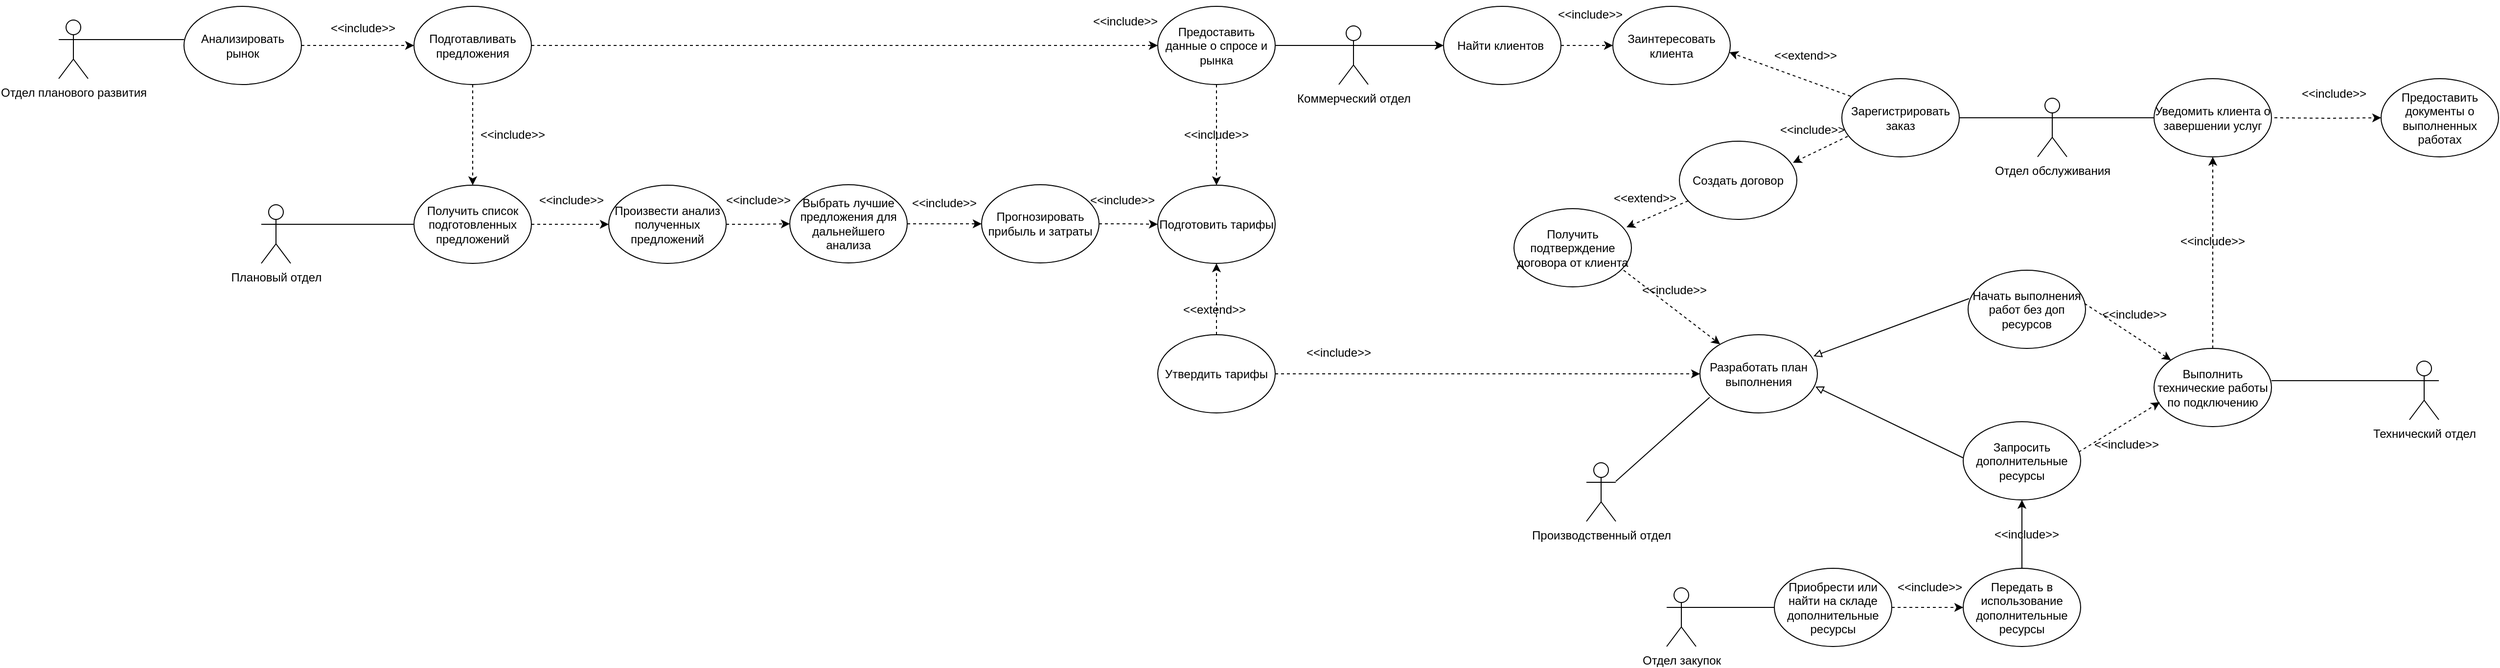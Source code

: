 <mxfile version="26.1.3">
  <diagram name="Страница — 1" id="-Z88o1OVe94oUlmGKbAs">
    <mxGraphModel dx="4097" dy="2191" grid="0" gridSize="10" guides="1" tooltips="1" connect="1" arrows="1" fold="1" page="1" pageScale="1" pageWidth="2339" pageHeight="3300" math="0" shadow="0">
      <root>
        <mxCell id="0" />
        <mxCell id="1" parent="0" />
        <mxCell id="kj0e2nadQdQcvHDCw8Em-1" value="Отдел планового развития" style="shape=umlActor;verticalLabelPosition=bottom;verticalAlign=top;html=1;strokeColor=default;labelPosition=center;align=center;" vertex="1" parent="1">
          <mxGeometry x="603" y="215.5" width="30" height="60" as="geometry" />
        </mxCell>
        <mxCell id="kj0e2nadQdQcvHDCw8Em-2" style="edgeStyle=orthogonalEdgeStyle;rounded=0;orthogonalLoop=1;jettySize=auto;html=1;exitX=1;exitY=0.333;exitDx=0;exitDy=0;exitPerimeter=0;endArrow=none;startFill=0;" edge="1" parent="1" source="kj0e2nadQdQcvHDCw8Em-3" target="kj0e2nadQdQcvHDCw8Em-77">
          <mxGeometry relative="1" as="geometry" />
        </mxCell>
        <mxCell id="kj0e2nadQdQcvHDCw8Em-3" value="Плановый отдел&lt;div&gt;&lt;br&gt;&lt;/div&gt;" style="shape=umlActor;verticalLabelPosition=bottom;verticalAlign=top;html=1;" vertex="1" parent="1">
          <mxGeometry x="810" y="404.5" width="30" height="60" as="geometry" />
        </mxCell>
        <mxCell id="kj0e2nadQdQcvHDCw8Em-4" value="Производственный отдел" style="shape=umlActor;verticalLabelPosition=bottom;verticalAlign=top;html=1;" vertex="1" parent="1">
          <mxGeometry x="2164" y="668.5" width="30" height="60" as="geometry" />
        </mxCell>
        <mxCell id="kj0e2nadQdQcvHDCw8Em-5" style="edgeStyle=orthogonalEdgeStyle;rounded=0;orthogonalLoop=1;jettySize=auto;html=1;exitX=1;exitY=0.5;exitDx=0;exitDy=0;entryX=0;entryY=0.5;entryDx=0;entryDy=0;endArrow=classic;startFill=0;endFill=1;dashed=1;" edge="1" parent="1" source="kj0e2nadQdQcvHDCw8Em-6" target="kj0e2nadQdQcvHDCw8Em-9">
          <mxGeometry relative="1" as="geometry" />
        </mxCell>
        <mxCell id="kj0e2nadQdQcvHDCw8Em-6" value="Анализировать рынок" style="ellipse;whiteSpace=wrap;html=1;" vertex="1" parent="1">
          <mxGeometry x="731" y="201.5" width="120" height="80" as="geometry" />
        </mxCell>
        <mxCell id="kj0e2nadQdQcvHDCw8Em-7" style="edgeStyle=orthogonalEdgeStyle;rounded=0;orthogonalLoop=1;jettySize=auto;html=1;exitX=1;exitY=0.5;exitDx=0;exitDy=0;entryX=0;entryY=0.5;entryDx=0;entryDy=0;endArrow=classic;startFill=0;dashed=1;endFill=1;" edge="1" parent="1" source="kj0e2nadQdQcvHDCw8Em-9" target="kj0e2nadQdQcvHDCw8Em-11">
          <mxGeometry relative="1" as="geometry" />
        </mxCell>
        <mxCell id="kj0e2nadQdQcvHDCw8Em-8" style="edgeStyle=orthogonalEdgeStyle;rounded=0;orthogonalLoop=1;jettySize=auto;html=1;exitX=0.5;exitY=1;exitDx=0;exitDy=0;entryX=0.5;entryY=0;entryDx=0;entryDy=0;dashed=1;" edge="1" parent="1" source="kj0e2nadQdQcvHDCw8Em-9" target="kj0e2nadQdQcvHDCw8Em-77">
          <mxGeometry relative="1" as="geometry" />
        </mxCell>
        <mxCell id="kj0e2nadQdQcvHDCw8Em-9" value="Подготавливать предложения" style="ellipse;whiteSpace=wrap;html=1;" vertex="1" parent="1">
          <mxGeometry x="966" y="201.5" width="120" height="80" as="geometry" />
        </mxCell>
        <mxCell id="kj0e2nadQdQcvHDCw8Em-10" style="edgeStyle=orthogonalEdgeStyle;rounded=0;orthogonalLoop=1;jettySize=auto;html=1;exitX=0.5;exitY=1;exitDx=0;exitDy=0;entryX=0.5;entryY=0;entryDx=0;entryDy=0;dashed=1;" edge="1" parent="1" source="kj0e2nadQdQcvHDCw8Em-11" target="kj0e2nadQdQcvHDCw8Em-13">
          <mxGeometry relative="1" as="geometry" />
        </mxCell>
        <mxCell id="kj0e2nadQdQcvHDCw8Em-11" value="Предоставить данные о спросе и рынка" style="ellipse;whiteSpace=wrap;html=1;" vertex="1" parent="1">
          <mxGeometry x="1726" y="201.5" width="120" height="80" as="geometry" />
        </mxCell>
        <mxCell id="kj0e2nadQdQcvHDCw8Em-12" style="edgeStyle=orthogonalEdgeStyle;rounded=0;orthogonalLoop=1;jettySize=auto;html=1;exitX=1;exitY=0.5;exitDx=0;exitDy=0;entryX=0;entryY=0.5;entryDx=0;entryDy=0;dashed=1;" edge="1" parent="1" source="kj0e2nadQdQcvHDCw8Em-75" target="kj0e2nadQdQcvHDCw8Em-71">
          <mxGeometry relative="1" as="geometry" />
        </mxCell>
        <mxCell id="kj0e2nadQdQcvHDCw8Em-13" value="Подготовить тарифы" style="ellipse;whiteSpace=wrap;html=1;" vertex="1" parent="1">
          <mxGeometry x="1726" y="384.5" width="120" height="80" as="geometry" />
        </mxCell>
        <mxCell id="kj0e2nadQdQcvHDCw8Em-14" style="edgeStyle=orthogonalEdgeStyle;rounded=0;orthogonalLoop=1;jettySize=auto;html=1;exitX=0.5;exitY=0;exitDx=0;exitDy=0;entryX=0.5;entryY=1;entryDx=0;entryDy=0;dashed=1;" edge="1" parent="1" source="kj0e2nadQdQcvHDCw8Em-16" target="kj0e2nadQdQcvHDCw8Em-13">
          <mxGeometry relative="1" as="geometry" />
        </mxCell>
        <mxCell id="kj0e2nadQdQcvHDCw8Em-15" style="edgeStyle=orthogonalEdgeStyle;rounded=0;orthogonalLoop=1;jettySize=auto;html=1;exitX=1;exitY=0.5;exitDx=0;exitDy=0;entryX=0;entryY=0.5;entryDx=0;entryDy=0;dashed=1;" edge="1" parent="1" source="kj0e2nadQdQcvHDCw8Em-16" target="kj0e2nadQdQcvHDCw8Em-27">
          <mxGeometry relative="1" as="geometry" />
        </mxCell>
        <mxCell id="kj0e2nadQdQcvHDCw8Em-16" value="Утвердить тарифы" style="ellipse;whiteSpace=wrap;html=1;" vertex="1" parent="1">
          <mxGeometry x="1726" y="537.5" width="120" height="80" as="geometry" />
        </mxCell>
        <mxCell id="kj0e2nadQdQcvHDCw8Em-17" value="Заинтересовать клиента" style="ellipse;whiteSpace=wrap;html=1;" vertex="1" parent="1">
          <mxGeometry x="2191" y="201.5" width="120" height="80" as="geometry" />
        </mxCell>
        <mxCell id="kj0e2nadQdQcvHDCw8Em-18" value="Зарегистрировать заказ" style="ellipse;whiteSpace=wrap;html=1;" vertex="1" parent="1">
          <mxGeometry x="2425" y="275.5" width="120" height="80" as="geometry" />
        </mxCell>
        <mxCell id="kj0e2nadQdQcvHDCw8Em-19" value="Создать договор" style="ellipse;whiteSpace=wrap;html=1;" vertex="1" parent="1">
          <mxGeometry x="2259" y="339.5" width="120" height="80" as="geometry" />
        </mxCell>
        <mxCell id="kj0e2nadQdQcvHDCw8Em-20" value="Получить подтверждение договора от клиента" style="ellipse;whiteSpace=wrap;html=1;" vertex="1" parent="1">
          <mxGeometry x="2090" y="408.5" width="120" height="80" as="geometry" />
        </mxCell>
        <mxCell id="kj0e2nadQdQcvHDCw8Em-21" style="edgeStyle=orthogonalEdgeStyle;rounded=0;orthogonalLoop=1;jettySize=auto;html=1;exitX=1;exitY=0.333;exitDx=0;exitDy=0;exitPerimeter=0;entryX=0;entryY=0.5;entryDx=0;entryDy=0;endArrow=none;startFill=0;" edge="1" parent="1" source="kj0e2nadQdQcvHDCw8Em-22" target="kj0e2nadQdQcvHDCw8Em-23">
          <mxGeometry relative="1" as="geometry" />
        </mxCell>
        <mxCell id="kj0e2nadQdQcvHDCw8Em-22" value="Отдел обслуживания" style="shape=umlActor;verticalLabelPosition=bottom;verticalAlign=top;html=1;" vertex="1" parent="1">
          <mxGeometry x="2625" y="295.5" width="30" height="60" as="geometry" />
        </mxCell>
        <mxCell id="kj0e2nadQdQcvHDCw8Em-23" value="Уведомить клиента о завершении услуг" style="ellipse;whiteSpace=wrap;html=1;" vertex="1" parent="1">
          <mxGeometry x="2744" y="275.5" width="120" height="80" as="geometry" />
        </mxCell>
        <mxCell id="kj0e2nadQdQcvHDCw8Em-24" style="edgeStyle=orthogonalEdgeStyle;rounded=0;orthogonalLoop=1;jettySize=auto;html=1;exitX=1;exitY=0.333;exitDx=0;exitDy=0;exitPerimeter=0;entryX=0;entryY=0.5;entryDx=0;entryDy=0;endArrow=none;startFill=0;" edge="1" parent="1" source="kj0e2nadQdQcvHDCw8Em-25" target="kj0e2nadQdQcvHDCw8Em-65">
          <mxGeometry relative="1" as="geometry" />
        </mxCell>
        <mxCell id="kj0e2nadQdQcvHDCw8Em-25" value="Отдел закупок" style="shape=umlActor;verticalLabelPosition=bottom;verticalAlign=top;html=1;" vertex="1" parent="1">
          <mxGeometry x="2246" y="796.5" width="30" height="60" as="geometry" />
        </mxCell>
        <mxCell id="kj0e2nadQdQcvHDCw8Em-26" value="Технический отдел" style="shape=umlActor;verticalLabelPosition=bottom;verticalAlign=top;html=1;" vertex="1" parent="1">
          <mxGeometry x="3005" y="564.5" width="30" height="60" as="geometry" />
        </mxCell>
        <mxCell id="kj0e2nadQdQcvHDCw8Em-27" value="Разработать план выполнения" style="ellipse;whiteSpace=wrap;html=1;" vertex="1" parent="1">
          <mxGeometry x="2280" y="537.5" width="120" height="80" as="geometry" />
        </mxCell>
        <mxCell id="kj0e2nadQdQcvHDCw8Em-28" value="Начать выполнения работ без доп ресурсов" style="ellipse;whiteSpace=wrap;html=1;" vertex="1" parent="1">
          <mxGeometry x="2554" y="471.5" width="120" height="80" as="geometry" />
        </mxCell>
        <mxCell id="kj0e2nadQdQcvHDCw8Em-29" value="Запросить дополнительные ресурсы&lt;span style=&quot;color: rgba(0, 0, 0, 0); font-family: monospace; font-size: 0px; text-align: start; text-wrap-mode: nowrap;&quot;&gt;%3CmxGraphModel%3E%3Croot%3E%3CmxCell%20id%3D%220%22%2F%3E%3CmxCell%20id%3D%221%22%20parent%3D%220%22%2F%3E%3CmxCell%20id%3D%222%22%20value%3D%22%D0%9D%D0%B0%D1%87%D0%B0%D1%82%D1%8C%20%D0%B2%D1%8B%D0%BF%D0%BE%D0%BB%D0%BD%D0%B5%D0%BD%D0%B8%D1%8F%20%D1%80%D0%B0%D0%B1%D0%BE%D1%82%20%D0%B1%D0%B5%D0%B7%20%D0%B4%D0%BE%D0%BF%20%D1%80%D0%B5%D1%81%D1%83%D1%80%D1%81%D0%BE%D0%B2%22%20style%3D%22ellipse%3BwhiteSpace%3Dwrap%3Bhtml%3D1%3B%22%20vertex%3D%221%22%20parent%3D%221%22%3E%3CmxGeometry%20x%3D%221516%22%20y%3D%22406%22%20width%3D%22120%22%20height%3D%2280%22%20as%3D%22geometry%22%2F%3E%3C%2FmxCell%3E%3C%2Froot%3E%3C%2FmxGraphModel%3E&lt;/span&gt;&lt;span style=&quot;color: rgba(0, 0, 0, 0); font-family: monospace; font-size: 0px; text-align: start; text-wrap-mode: nowrap;&quot;&gt;%3CmxGraphModel%3E%3Croot%3E%3CmxCell%20id%3D%220%22%2F%3E%3CmxCell%20id%3D%221%22%20parent%3D%220%22%2F%3E%3CmxCell%20id%3D%222%22%20value%3D%22%D0%9D%D0%B0%D1%87%D0%B0%D1%82%D1%8C%20%D0%B2%D1%8B%D0%BF%D0%BE%D0%BB%D0%BD%D0%B5%D0%BD%D0%B8%D1%8F%20%D1%80%D0%B0%D0%B1%D0%BE%D1%82%20%D0%B1%D0%B5%D0%B7%20%D0%B4%D0%BE%D0%BF%20%D1%80%D0%B5%D1%81%D1%83%D1%80%D1%81%D0%BE%D0%B2%22%20style%3D%22ellipse%3BwhiteSpace%3Dwrap%3Bhtml%3D1%3B%22%20vertex%3D%221%22%20parent%3D%221%22%3E%3CmxGeometry%20x%3D%221516%22%20y%3D%22406%22%20width%3D%22120%22%20height%3D%2280%22%20as%3D%22geometry%22%2F%3E%3C%2FmxCell%3E%3C%2Froot%3E%3C%2FmxGraphModel%3E&lt;/span&gt;" style="ellipse;whiteSpace=wrap;html=1;" vertex="1" parent="1">
          <mxGeometry x="2549" y="626.5" width="120" height="80" as="geometry" />
        </mxCell>
        <mxCell id="kj0e2nadQdQcvHDCw8Em-30" style="edgeStyle=orthogonalEdgeStyle;rounded=0;orthogonalLoop=1;jettySize=auto;html=1;exitX=0.5;exitY=0;exitDx=0;exitDy=0;entryX=0.5;entryY=1;entryDx=0;entryDy=0;" edge="1" parent="1" source="kj0e2nadQdQcvHDCw8Em-31" target="kj0e2nadQdQcvHDCw8Em-29">
          <mxGeometry relative="1" as="geometry" />
        </mxCell>
        <mxCell id="kj0e2nadQdQcvHDCw8Em-31" value="Передать в использование дополнительные ресурсы" style="ellipse;whiteSpace=wrap;html=1;" vertex="1" parent="1">
          <mxGeometry x="2549" y="776.5" width="120" height="80" as="geometry" />
        </mxCell>
        <mxCell id="kj0e2nadQdQcvHDCw8Em-32" style="edgeStyle=orthogonalEdgeStyle;rounded=0;orthogonalLoop=1;jettySize=auto;html=1;entryX=0.5;entryY=1;entryDx=0;entryDy=0;dashed=1;" edge="1" parent="1" source="kj0e2nadQdQcvHDCw8Em-33" target="kj0e2nadQdQcvHDCw8Em-23">
          <mxGeometry relative="1" as="geometry" />
        </mxCell>
        <mxCell id="kj0e2nadQdQcvHDCw8Em-33" value="Выполнить технические работы по подключению" style="ellipse;whiteSpace=wrap;html=1;" vertex="1" parent="1">
          <mxGeometry x="2744" y="551.5" width="120" height="80" as="geometry" />
        </mxCell>
        <mxCell id="kj0e2nadQdQcvHDCw8Em-34" style="edgeStyle=orthogonalEdgeStyle;rounded=0;orthogonalLoop=1;jettySize=auto;html=1;exitX=1;exitY=0.333;exitDx=0;exitDy=0;exitPerimeter=0;entryX=0;entryY=0.425;entryDx=0;entryDy=0;entryPerimeter=0;endArrow=none;startFill=0;" edge="1" parent="1" source="kj0e2nadQdQcvHDCw8Em-1" target="kj0e2nadQdQcvHDCw8Em-6">
          <mxGeometry relative="1" as="geometry" />
        </mxCell>
        <mxCell id="kj0e2nadQdQcvHDCw8Em-35" value="&amp;lt;&amp;lt;include&amp;gt;&amp;gt;" style="text;html=1;align=center;verticalAlign=middle;whiteSpace=wrap;rounded=0;" vertex="1" parent="1">
          <mxGeometry x="884" y="208.5" width="60" height="30" as="geometry" />
        </mxCell>
        <mxCell id="kj0e2nadQdQcvHDCw8Em-36" value="&amp;lt;&amp;lt;include&amp;gt;&amp;gt;" style="text;html=1;align=center;verticalAlign=middle;whiteSpace=wrap;rounded=0;" vertex="1" parent="1">
          <mxGeometry x="1663" y="201.5" width="60" height="30" as="geometry" />
        </mxCell>
        <mxCell id="kj0e2nadQdQcvHDCw8Em-37" value="&amp;lt;&amp;lt;include&amp;gt;&amp;gt;" style="text;html=1;align=center;verticalAlign=middle;whiteSpace=wrap;rounded=0;" vertex="1" parent="1">
          <mxGeometry x="1037" y="317.5" width="60" height="30" as="geometry" />
        </mxCell>
        <mxCell id="kj0e2nadQdQcvHDCw8Em-38" value="&amp;lt;&amp;lt;include&amp;gt;&amp;gt;" style="text;html=1;align=center;verticalAlign=middle;whiteSpace=wrap;rounded=0;" vertex="1" parent="1">
          <mxGeometry x="1660" y="384.5" width="60" height="30" as="geometry" />
        </mxCell>
        <mxCell id="kj0e2nadQdQcvHDCw8Em-39" style="edgeStyle=orthogonalEdgeStyle;rounded=0;orthogonalLoop=1;jettySize=auto;html=1;exitX=1;exitY=0.333;exitDx=0;exitDy=0;exitPerimeter=0;entryX=0;entryY=0.5;entryDx=0;entryDy=0;" edge="1" parent="1" source="kj0e2nadQdQcvHDCw8Em-40" target="kj0e2nadQdQcvHDCw8Em-81">
          <mxGeometry relative="1" as="geometry" />
        </mxCell>
        <mxCell id="kj0e2nadQdQcvHDCw8Em-40" value="Коммерческий отдел" style="shape=umlActor;verticalLabelPosition=bottom;verticalAlign=top;html=1;" vertex="1" parent="1">
          <mxGeometry x="1911" y="221.5" width="30" height="60" as="geometry" />
        </mxCell>
        <mxCell id="kj0e2nadQdQcvHDCw8Em-41" style="edgeStyle=orthogonalEdgeStyle;rounded=0;orthogonalLoop=1;jettySize=auto;html=1;exitX=1;exitY=0.5;exitDx=0;exitDy=0;entryX=0;entryY=0.333;entryDx=0;entryDy=0;entryPerimeter=0;endArrow=none;startFill=0;" edge="1" parent="1" source="kj0e2nadQdQcvHDCw8Em-11" target="kj0e2nadQdQcvHDCw8Em-40">
          <mxGeometry relative="1" as="geometry" />
        </mxCell>
        <mxCell id="kj0e2nadQdQcvHDCw8Em-42" value="&amp;lt;&amp;lt;include&amp;gt;&amp;gt;" style="text;html=1;align=center;verticalAlign=middle;whiteSpace=wrap;rounded=0;" vertex="1" parent="1">
          <mxGeometry x="1756" y="317.5" width="60" height="30" as="geometry" />
        </mxCell>
        <mxCell id="kj0e2nadQdQcvHDCw8Em-43" value="&amp;lt;&amp;lt;extend&amp;gt;&amp;gt;" style="text;html=1;align=center;verticalAlign=middle;whiteSpace=wrap;rounded=0;" vertex="1" parent="1">
          <mxGeometry x="1754" y="496.5" width="60" height="30" as="geometry" />
        </mxCell>
        <mxCell id="kj0e2nadQdQcvHDCw8Em-44" value="" style="endArrow=classic;html=1;rounded=0;entryX=0.992;entryY=0.588;entryDx=0;entryDy=0;entryPerimeter=0;dashed=1;" edge="1" parent="1" target="kj0e2nadQdQcvHDCw8Em-17">
          <mxGeometry width="50" height="50" relative="1" as="geometry">
            <mxPoint x="2434" y="293.5" as="sourcePoint" />
            <mxPoint x="2484" y="243.5" as="targetPoint" />
          </mxGeometry>
        </mxCell>
        <mxCell id="kj0e2nadQdQcvHDCw8Em-45" value="" style="endArrow=classic;html=1;rounded=0;entryX=0.967;entryY=0.275;entryDx=0;entryDy=0;entryPerimeter=0;dashed=1;" edge="1" parent="1" target="kj0e2nadQdQcvHDCw8Em-19">
          <mxGeometry width="50" height="50" relative="1" as="geometry">
            <mxPoint x="2431" y="334.5" as="sourcePoint" />
            <mxPoint x="2481" y="284.5" as="targetPoint" />
          </mxGeometry>
        </mxCell>
        <mxCell id="kj0e2nadQdQcvHDCw8Em-46" value="" style="endArrow=classic;html=1;rounded=0;entryX=0.958;entryY=0.238;entryDx=0;entryDy=0;entryPerimeter=0;dashed=1;" edge="1" parent="1" target="kj0e2nadQdQcvHDCw8Em-20">
          <mxGeometry width="50" height="50" relative="1" as="geometry">
            <mxPoint x="2268" y="400.5" as="sourcePoint" />
            <mxPoint x="2318" y="350.5" as="targetPoint" />
          </mxGeometry>
        </mxCell>
        <mxCell id="kj0e2nadQdQcvHDCw8Em-47" value="" style="endArrow=classic;html=1;rounded=0;dashed=1;" edge="1" parent="1" target="kj0e2nadQdQcvHDCw8Em-27">
          <mxGeometry width="50" height="50" relative="1" as="geometry">
            <mxPoint x="2202" y="471.5" as="sourcePoint" />
            <mxPoint x="2252" y="421.5" as="targetPoint" />
          </mxGeometry>
        </mxCell>
        <mxCell id="kj0e2nadQdQcvHDCw8Em-48" value="" style="endArrow=none;html=1;rounded=0;entryX=0.083;entryY=0.8;entryDx=0;entryDy=0;entryPerimeter=0;endFill=1;startFill=0;" edge="1" parent="1" target="kj0e2nadQdQcvHDCw8Em-27">
          <mxGeometry width="50" height="50" relative="1" as="geometry">
            <mxPoint x="2194" y="687.5" as="sourcePoint" />
            <mxPoint x="2244" y="637.5" as="targetPoint" />
          </mxGeometry>
        </mxCell>
        <mxCell id="kj0e2nadQdQcvHDCw8Em-49" value="&amp;lt;&amp;lt;extend&amp;gt;&amp;gt;" style="text;html=1;align=center;verticalAlign=middle;whiteSpace=wrap;rounded=0;" vertex="1" parent="1">
          <mxGeometry x="2358" y="236.5" width="60" height="30" as="geometry" />
        </mxCell>
        <mxCell id="kj0e2nadQdQcvHDCw8Em-50" value="&amp;lt;&amp;lt;extend&amp;gt;&amp;gt;" style="text;html=1;align=center;verticalAlign=middle;whiteSpace=wrap;rounded=0;" vertex="1" parent="1">
          <mxGeometry x="2194" y="382.5" width="60" height="30" as="geometry" />
        </mxCell>
        <mxCell id="kj0e2nadQdQcvHDCw8Em-51" value="&amp;lt;&amp;lt;include&amp;gt;&amp;gt;" style="text;html=1;align=center;verticalAlign=middle;whiteSpace=wrap;rounded=0;" vertex="1" parent="1">
          <mxGeometry x="2365" y="312.5" width="60" height="30" as="geometry" />
        </mxCell>
        <mxCell id="kj0e2nadQdQcvHDCw8Em-52" value="&amp;lt;&amp;lt;include&amp;gt;&amp;gt;" style="text;html=1;align=center;verticalAlign=middle;whiteSpace=wrap;rounded=0;" vertex="1" parent="1">
          <mxGeometry x="1881" y="540.5" width="60" height="30" as="geometry" />
        </mxCell>
        <mxCell id="kj0e2nadQdQcvHDCw8Em-53" value="&amp;lt;&amp;lt;include&amp;gt;&amp;gt;" style="text;html=1;align=center;verticalAlign=middle;whiteSpace=wrap;rounded=0;" vertex="1" parent="1">
          <mxGeometry x="2224" y="476.5" width="60" height="30" as="geometry" />
        </mxCell>
        <mxCell id="kj0e2nadQdQcvHDCw8Em-54" style="edgeStyle=orthogonalEdgeStyle;rounded=0;orthogonalLoop=1;jettySize=auto;html=1;exitX=1;exitY=0.5;exitDx=0;exitDy=0;entryX=0;entryY=0.333;entryDx=0;entryDy=0;entryPerimeter=0;endArrow=none;startFill=0;" edge="1" parent="1" source="kj0e2nadQdQcvHDCw8Em-18" target="kj0e2nadQdQcvHDCw8Em-22">
          <mxGeometry relative="1" as="geometry" />
        </mxCell>
        <mxCell id="kj0e2nadQdQcvHDCw8Em-55" style="edgeStyle=orthogonalEdgeStyle;rounded=0;orthogonalLoop=1;jettySize=auto;html=1;exitX=0;exitY=0.333;exitDx=0;exitDy=0;exitPerimeter=0;entryX=1;entryY=0.413;entryDx=0;entryDy=0;entryPerimeter=0;endArrow=none;startFill=0;" edge="1" parent="1" source="kj0e2nadQdQcvHDCw8Em-26" target="kj0e2nadQdQcvHDCw8Em-33">
          <mxGeometry relative="1" as="geometry" />
        </mxCell>
        <mxCell id="kj0e2nadQdQcvHDCw8Em-56" value="" style="endArrow=block;html=1;rounded=0;entryX=0.967;entryY=0.275;entryDx=0;entryDy=0;entryPerimeter=0;endFill=0;" edge="1" parent="1" target="kj0e2nadQdQcvHDCw8Em-27">
          <mxGeometry width="50" height="50" relative="1" as="geometry">
            <mxPoint x="2555" y="500.5" as="sourcePoint" />
            <mxPoint x="2605" y="450.5" as="targetPoint" />
          </mxGeometry>
        </mxCell>
        <mxCell id="kj0e2nadQdQcvHDCw8Em-57" value="" style="endArrow=block;html=1;rounded=0;entryX=0.983;entryY=0.663;entryDx=0;entryDy=0;entryPerimeter=0;endFill=0;" edge="1" parent="1" target="kj0e2nadQdQcvHDCw8Em-27">
          <mxGeometry width="50" height="50" relative="1" as="geometry">
            <mxPoint x="2549" y="663.5" as="sourcePoint" />
            <mxPoint x="2599" y="613.5" as="targetPoint" />
          </mxGeometry>
        </mxCell>
        <mxCell id="kj0e2nadQdQcvHDCw8Em-58" value="" style="endArrow=classic;html=1;rounded=0;dashed=1;" edge="1" parent="1" target="kj0e2nadQdQcvHDCw8Em-33">
          <mxGeometry width="50" height="50" relative="1" as="geometry">
            <mxPoint x="2673" y="505.5" as="sourcePoint" />
            <mxPoint x="2723" y="455.5" as="targetPoint" />
          </mxGeometry>
        </mxCell>
        <mxCell id="kj0e2nadQdQcvHDCw8Em-59" value="" style="endArrow=classic;html=1;rounded=0;entryX=0.05;entryY=0.688;entryDx=0;entryDy=0;entryPerimeter=0;dashed=1;" edge="1" parent="1" target="kj0e2nadQdQcvHDCw8Em-33">
          <mxGeometry width="50" height="50" relative="1" as="geometry">
            <mxPoint x="2667" y="657.5" as="sourcePoint" />
            <mxPoint x="2717" y="607.5" as="targetPoint" />
          </mxGeometry>
        </mxCell>
        <mxCell id="kj0e2nadQdQcvHDCw8Em-60" value="&amp;lt;&amp;lt;include&amp;gt;&amp;gt;" style="text;html=1;align=center;verticalAlign=middle;whiteSpace=wrap;rounded=0;" vertex="1" parent="1">
          <mxGeometry x="2774" y="426.5" width="60" height="30" as="geometry" />
        </mxCell>
        <mxCell id="kj0e2nadQdQcvHDCw8Em-61" value="&amp;lt;&amp;lt;include&amp;gt;&amp;gt;" style="text;html=1;align=center;verticalAlign=middle;whiteSpace=wrap;rounded=0;" vertex="1" parent="1">
          <mxGeometry x="2694" y="501.5" width="60" height="30" as="geometry" />
        </mxCell>
        <mxCell id="kj0e2nadQdQcvHDCw8Em-62" value="&amp;lt;&amp;lt;include&amp;gt;&amp;gt;" style="text;html=1;align=center;verticalAlign=middle;whiteSpace=wrap;rounded=0;" vertex="1" parent="1">
          <mxGeometry x="2686" y="634.5" width="60" height="30" as="geometry" />
        </mxCell>
        <mxCell id="kj0e2nadQdQcvHDCw8Em-63" value="&amp;lt;&amp;lt;include&amp;gt;&amp;gt;" style="text;html=1;align=center;verticalAlign=middle;whiteSpace=wrap;rounded=0;" vertex="1" parent="1">
          <mxGeometry x="2584" y="726.5" width="60" height="30" as="geometry" />
        </mxCell>
        <mxCell id="kj0e2nadQdQcvHDCw8Em-64" style="edgeStyle=orthogonalEdgeStyle;rounded=0;orthogonalLoop=1;jettySize=auto;html=1;exitX=1;exitY=0.5;exitDx=0;exitDy=0;entryX=0;entryY=0.5;entryDx=0;entryDy=0;dashed=1;" edge="1" parent="1" source="kj0e2nadQdQcvHDCw8Em-65" target="kj0e2nadQdQcvHDCw8Em-31">
          <mxGeometry relative="1" as="geometry">
            <mxPoint x="2563" y="782.5" as="targetPoint" />
          </mxGeometry>
        </mxCell>
        <mxCell id="kj0e2nadQdQcvHDCw8Em-65" value="Приобрести или найти на складе дополнительные ресурсы" style="ellipse;whiteSpace=wrap;html=1;" vertex="1" parent="1">
          <mxGeometry x="2356" y="776.5" width="120" height="80" as="geometry" />
        </mxCell>
        <mxCell id="kj0e2nadQdQcvHDCw8Em-66" value="&amp;lt;&amp;lt;include&amp;gt;&amp;gt;" style="text;html=1;align=center;verticalAlign=middle;whiteSpace=wrap;rounded=0;" vertex="1" parent="1">
          <mxGeometry x="2485" y="780.5" width="60" height="30" as="geometry" />
        </mxCell>
        <mxCell id="kj0e2nadQdQcvHDCw8Em-67" style="edgeStyle=orthogonalEdgeStyle;rounded=0;orthogonalLoop=1;jettySize=auto;html=1;exitX=1;exitY=0.5;exitDx=0;exitDy=0;entryX=0;entryY=0.5;entryDx=0;entryDy=0;dashed=1;" edge="1" parent="1" target="kj0e2nadQdQcvHDCw8Em-68">
          <mxGeometry relative="1" as="geometry">
            <mxPoint x="2867.0" y="315.5" as="sourcePoint" />
          </mxGeometry>
        </mxCell>
        <mxCell id="kj0e2nadQdQcvHDCw8Em-68" value="Предоставить документы о выполненных работах" style="ellipse;whiteSpace=wrap;html=1;" vertex="1" parent="1">
          <mxGeometry x="2976" y="275.5" width="120" height="80" as="geometry" />
        </mxCell>
        <mxCell id="kj0e2nadQdQcvHDCw8Em-69" value="&amp;lt;&amp;lt;include&amp;gt;&amp;gt;" style="text;html=1;align=center;verticalAlign=middle;whiteSpace=wrap;rounded=0;" vertex="1" parent="1">
          <mxGeometry x="2898" y="275.5" width="60" height="30" as="geometry" />
        </mxCell>
        <mxCell id="kj0e2nadQdQcvHDCw8Em-70" style="edgeStyle=orthogonalEdgeStyle;rounded=0;orthogonalLoop=1;jettySize=auto;html=1;entryX=0;entryY=0.5;entryDx=0;entryDy=0;dashed=1;" edge="1" parent="1" source="kj0e2nadQdQcvHDCw8Em-71" target="kj0e2nadQdQcvHDCw8Em-13">
          <mxGeometry relative="1" as="geometry" />
        </mxCell>
        <mxCell id="kj0e2nadQdQcvHDCw8Em-71" value="Прогнозировать прибыль и затраты" style="ellipse;whiteSpace=wrap;html=1;" vertex="1" parent="1">
          <mxGeometry x="1546" y="384" width="120" height="80" as="geometry" />
        </mxCell>
        <mxCell id="kj0e2nadQdQcvHDCw8Em-72" value="&amp;lt;&amp;lt;include&amp;gt;&amp;gt;" style="text;html=1;align=center;verticalAlign=middle;whiteSpace=wrap;rounded=0;" vertex="1" parent="1">
          <mxGeometry x="1097" y="384.5" width="60" height="30" as="geometry" />
        </mxCell>
        <mxCell id="kj0e2nadQdQcvHDCw8Em-73" style="edgeStyle=orthogonalEdgeStyle;rounded=0;orthogonalLoop=1;jettySize=auto;html=1;exitX=1;exitY=0.5;exitDx=0;exitDy=0;entryX=0;entryY=0.5;entryDx=0;entryDy=0;dashed=1;" edge="1" parent="1" source="kj0e2nadQdQcvHDCw8Em-74" target="kj0e2nadQdQcvHDCw8Em-75">
          <mxGeometry relative="1" as="geometry" />
        </mxCell>
        <mxCell id="kj0e2nadQdQcvHDCw8Em-74" value="Произвести анализ полученных предложений" style="ellipse;whiteSpace=wrap;html=1;" vertex="1" parent="1">
          <mxGeometry x="1165" y="384.5" width="120" height="80" as="geometry" />
        </mxCell>
        <mxCell id="kj0e2nadQdQcvHDCw8Em-75" value="Выбрать лучшие предложения для дальнейшего анализа" style="ellipse;whiteSpace=wrap;html=1;" vertex="1" parent="1">
          <mxGeometry x="1350" y="384" width="120" height="80" as="geometry" />
        </mxCell>
        <mxCell id="kj0e2nadQdQcvHDCw8Em-76" style="edgeStyle=orthogonalEdgeStyle;rounded=0;orthogonalLoop=1;jettySize=auto;html=1;entryX=0;entryY=0.5;entryDx=0;entryDy=0;dashed=1;" edge="1" parent="1" source="kj0e2nadQdQcvHDCw8Em-77" target="kj0e2nadQdQcvHDCw8Em-74">
          <mxGeometry relative="1" as="geometry" />
        </mxCell>
        <mxCell id="kj0e2nadQdQcvHDCw8Em-77" value="Получить список подготовленных предложений" style="ellipse;whiteSpace=wrap;html=1;" vertex="1" parent="1">
          <mxGeometry x="966" y="384.5" width="120" height="80" as="geometry" />
        </mxCell>
        <mxCell id="kj0e2nadQdQcvHDCw8Em-78" value="&amp;lt;&amp;lt;include&amp;gt;&amp;gt;" style="text;html=1;align=center;verticalAlign=middle;whiteSpace=wrap;rounded=0;" vertex="1" parent="1">
          <mxGeometry x="1288" y="384.5" width="60" height="30" as="geometry" />
        </mxCell>
        <mxCell id="kj0e2nadQdQcvHDCw8Em-79" value="&amp;lt;&amp;lt;include&amp;gt;&amp;gt;" style="text;html=1;align=center;verticalAlign=middle;whiteSpace=wrap;rounded=0;" vertex="1" parent="1">
          <mxGeometry x="1478" y="388" width="60" height="30" as="geometry" />
        </mxCell>
        <mxCell id="kj0e2nadQdQcvHDCw8Em-80" style="edgeStyle=orthogonalEdgeStyle;rounded=0;orthogonalLoop=1;jettySize=auto;html=1;entryX=0;entryY=0.5;entryDx=0;entryDy=0;dashed=1;" edge="1" parent="1" source="kj0e2nadQdQcvHDCw8Em-81" target="kj0e2nadQdQcvHDCw8Em-17">
          <mxGeometry relative="1" as="geometry" />
        </mxCell>
        <mxCell id="kj0e2nadQdQcvHDCw8Em-81" value="Найти клиентов&amp;nbsp;" style="ellipse;whiteSpace=wrap;html=1;" vertex="1" parent="1">
          <mxGeometry x="2018" y="201.5" width="120" height="80" as="geometry" />
        </mxCell>
        <mxCell id="kj0e2nadQdQcvHDCw8Em-82" value="&amp;lt;&amp;lt;include&amp;gt;&amp;gt;" style="text;html=1;align=center;verticalAlign=middle;whiteSpace=wrap;rounded=0;" vertex="1" parent="1">
          <mxGeometry x="2138" y="195" width="60" height="30" as="geometry" />
        </mxCell>
      </root>
    </mxGraphModel>
  </diagram>
</mxfile>
